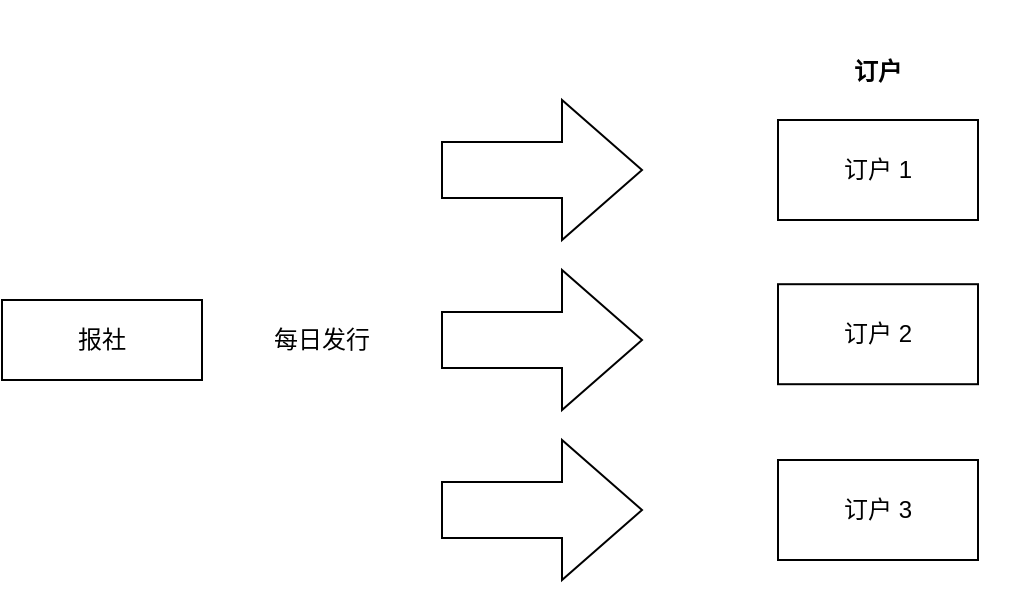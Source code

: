 <mxfile version="22.1.11" type="device">
  <diagram name="第 1 页" id="NPQw0L-vVwnf0ukthK2b">
    <mxGraphModel dx="1418" dy="828" grid="1" gridSize="10" guides="1" tooltips="1" connect="1" arrows="1" fold="1" page="1" pageScale="1" pageWidth="827" pageHeight="1169" math="0" shadow="0">
      <root>
        <mxCell id="0" />
        <mxCell id="1" parent="0" />
        <mxCell id="PHY_QkspOM1GyOAr0XAD-12" value="" style="group;movable=1;resizable=1;rotatable=1;deletable=1;editable=1;locked=0;connectable=1;" parent="1" vertex="1" connectable="0">
          <mxGeometry x="460" y="240" width="136" height="300" as="geometry" />
        </mxCell>
        <mxCell id="PHY_QkspOM1GyOAr0XAD-11" value="订户" style="text;html=1;strokeColor=none;fillColor=none;align=center;verticalAlign=middle;whiteSpace=wrap;rounded=0;fontStyle=1;movable=1;resizable=1;rotatable=1;deletable=1;editable=1;locked=0;connectable=1;" parent="PHY_QkspOM1GyOAr0XAD-12" vertex="1">
          <mxGeometry y="12.63" width="136" height="47.368" as="geometry" />
        </mxCell>
        <mxCell id="PHY_QkspOM1GyOAr0XAD-8" value="订户&amp;nbsp;1" style="whiteSpace=wrap;html=1;align=center;movable=1;resizable=1;rotatable=1;deletable=1;editable=1;locked=0;connectable=1;container=0;" parent="PHY_QkspOM1GyOAr0XAD-12" vertex="1">
          <mxGeometry x="18" y="59.998" width="100" height="50" as="geometry" />
        </mxCell>
        <mxCell id="PHY_QkspOM1GyOAr0XAD-9" value="订户&amp;nbsp;2" style="whiteSpace=wrap;html=1;align=center;movable=1;resizable=1;rotatable=1;deletable=1;editable=1;locked=0;connectable=1;container=0;" parent="PHY_QkspOM1GyOAr0XAD-12" vertex="1">
          <mxGeometry x="18" y="142.105" width="100" height="50" as="geometry" />
        </mxCell>
        <mxCell id="PHY_QkspOM1GyOAr0XAD-10" value="订户 3" style="whiteSpace=wrap;html=1;align=center;movable=1;resizable=1;rotatable=1;deletable=1;editable=1;locked=0;connectable=1;container=0;" parent="PHY_QkspOM1GyOAr0XAD-12" vertex="1">
          <mxGeometry x="18" y="230.002" width="100" height="50" as="geometry" />
        </mxCell>
        <mxCell id="PHY_QkspOM1GyOAr0XAD-20" value="每日发行" style="text;html=1;strokeColor=none;fillColor=none;align=center;verticalAlign=middle;whiteSpace=wrap;rounded=0;" parent="1" vertex="1">
          <mxGeometry x="220" y="395" width="60" height="30" as="geometry" />
        </mxCell>
        <mxCell id="sxK_kMoUntRjR5ByK0aS-1" value="报社" style="whiteSpace=wrap;html=1;align=center;" vertex="1" parent="1">
          <mxGeometry x="90" y="390" width="100" height="40" as="geometry" />
        </mxCell>
        <mxCell id="sxK_kMoUntRjR5ByK0aS-2" value="" style="html=1;shadow=0;dashed=0;align=center;verticalAlign=middle;shape=mxgraph.arrows2.arrow;dy=0.6;dx=40;notch=0;" vertex="1" parent="1">
          <mxGeometry x="310" y="375" width="100" height="70" as="geometry" />
        </mxCell>
        <mxCell id="sxK_kMoUntRjR5ByK0aS-3" value="" style="html=1;shadow=0;dashed=0;align=center;verticalAlign=middle;shape=mxgraph.arrows2.arrow;dy=0.6;dx=40;notch=0;" vertex="1" parent="1">
          <mxGeometry x="310" y="290" width="100" height="70" as="geometry" />
        </mxCell>
        <mxCell id="sxK_kMoUntRjR5ByK0aS-4" value="" style="html=1;shadow=0;dashed=0;align=center;verticalAlign=middle;shape=mxgraph.arrows2.arrow;dy=0.6;dx=40;notch=0;" vertex="1" parent="1">
          <mxGeometry x="310" y="460" width="100" height="70" as="geometry" />
        </mxCell>
      </root>
    </mxGraphModel>
  </diagram>
</mxfile>
